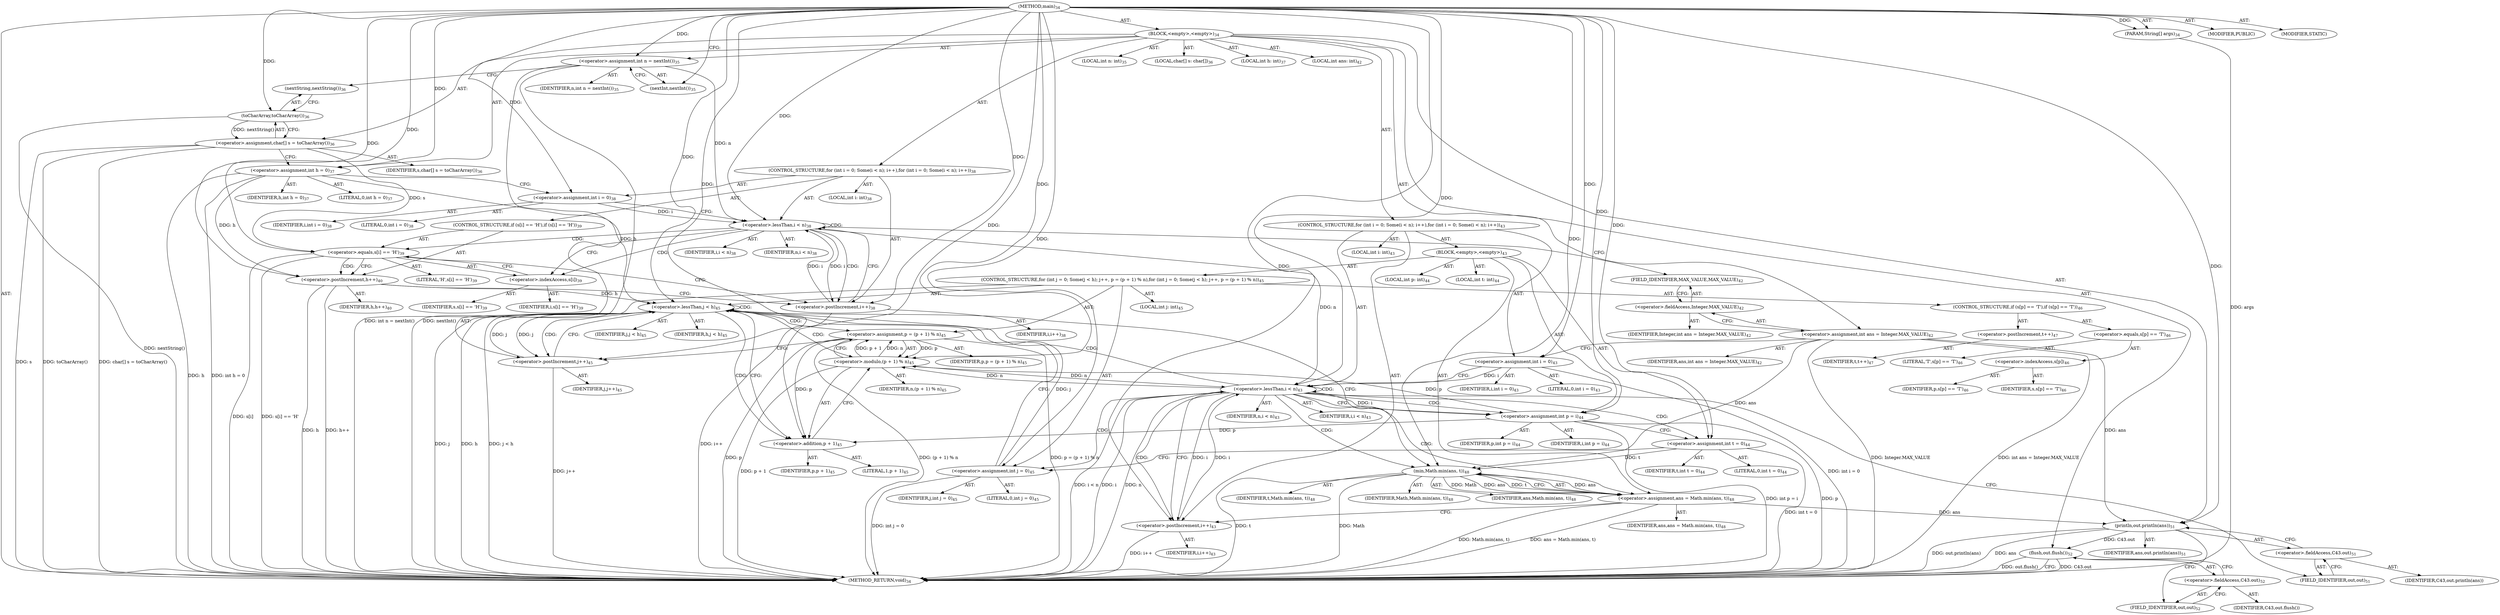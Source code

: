 digraph "main" {  
"53" [label = <(METHOD,main)<SUB>34</SUB>> ]
"54" [label = <(PARAM,String[] args)<SUB>34</SUB>> ]
"55" [label = <(BLOCK,&lt;empty&gt;,&lt;empty&gt;)<SUB>34</SUB>> ]
"56" [label = <(LOCAL,int n: int)<SUB>35</SUB>> ]
"57" [label = <(&lt;operator&gt;.assignment,int n = nextInt())<SUB>35</SUB>> ]
"58" [label = <(IDENTIFIER,n,int n = nextInt())<SUB>35</SUB>> ]
"59" [label = <(nextInt,nextInt())<SUB>35</SUB>> ]
"60" [label = <(LOCAL,char[] s: char[])<SUB>36</SUB>> ]
"61" [label = <(&lt;operator&gt;.assignment,char[] s = toCharArray())<SUB>36</SUB>> ]
"62" [label = <(IDENTIFIER,s,char[] s = toCharArray())<SUB>36</SUB>> ]
"63" [label = <(toCharArray,toCharArray())<SUB>36</SUB>> ]
"64" [label = <(nextString,nextString())<SUB>36</SUB>> ]
"65" [label = <(LOCAL,int h: int)<SUB>37</SUB>> ]
"66" [label = <(&lt;operator&gt;.assignment,int h = 0)<SUB>37</SUB>> ]
"67" [label = <(IDENTIFIER,h,int h = 0)<SUB>37</SUB>> ]
"68" [label = <(LITERAL,0,int h = 0)<SUB>37</SUB>> ]
"69" [label = <(CONTROL_STRUCTURE,for (int i = 0; Some(i &lt; n); i++),for (int i = 0; Some(i &lt; n); i++))<SUB>38</SUB>> ]
"70" [label = <(LOCAL,int i: int)<SUB>38</SUB>> ]
"71" [label = <(&lt;operator&gt;.assignment,int i = 0)<SUB>38</SUB>> ]
"72" [label = <(IDENTIFIER,i,int i = 0)<SUB>38</SUB>> ]
"73" [label = <(LITERAL,0,int i = 0)<SUB>38</SUB>> ]
"74" [label = <(&lt;operator&gt;.lessThan,i &lt; n)<SUB>38</SUB>> ]
"75" [label = <(IDENTIFIER,i,i &lt; n)<SUB>38</SUB>> ]
"76" [label = <(IDENTIFIER,n,i &lt; n)<SUB>38</SUB>> ]
"77" [label = <(&lt;operator&gt;.postIncrement,i++)<SUB>38</SUB>> ]
"78" [label = <(IDENTIFIER,i,i++)<SUB>38</SUB>> ]
"79" [label = <(CONTROL_STRUCTURE,if (s[i] == 'H'),if (s[i] == 'H'))<SUB>39</SUB>> ]
"80" [label = <(&lt;operator&gt;.equals,s[i] == 'H')<SUB>39</SUB>> ]
"81" [label = <(&lt;operator&gt;.indexAccess,s[i])<SUB>39</SUB>> ]
"82" [label = <(IDENTIFIER,s,s[i] == 'H')<SUB>39</SUB>> ]
"83" [label = <(IDENTIFIER,i,s[i] == 'H')<SUB>39</SUB>> ]
"84" [label = <(LITERAL,'H',s[i] == 'H')<SUB>39</SUB>> ]
"85" [label = <(&lt;operator&gt;.postIncrement,h++)<SUB>40</SUB>> ]
"86" [label = <(IDENTIFIER,h,h++)<SUB>40</SUB>> ]
"87" [label = <(LOCAL,int ans: int)<SUB>42</SUB>> ]
"88" [label = <(&lt;operator&gt;.assignment,int ans = Integer.MAX_VALUE)<SUB>42</SUB>> ]
"89" [label = <(IDENTIFIER,ans,int ans = Integer.MAX_VALUE)<SUB>42</SUB>> ]
"90" [label = <(&lt;operator&gt;.fieldAccess,Integer.MAX_VALUE)<SUB>42</SUB>> ]
"91" [label = <(IDENTIFIER,Integer,int ans = Integer.MAX_VALUE)<SUB>42</SUB>> ]
"92" [label = <(FIELD_IDENTIFIER,MAX_VALUE,MAX_VALUE)<SUB>42</SUB>> ]
"93" [label = <(CONTROL_STRUCTURE,for (int i = 0; Some(i &lt; n); i++),for (int i = 0; Some(i &lt; n); i++))<SUB>43</SUB>> ]
"94" [label = <(LOCAL,int i: int)<SUB>43</SUB>> ]
"95" [label = <(&lt;operator&gt;.assignment,int i = 0)<SUB>43</SUB>> ]
"96" [label = <(IDENTIFIER,i,int i = 0)<SUB>43</SUB>> ]
"97" [label = <(LITERAL,0,int i = 0)<SUB>43</SUB>> ]
"98" [label = <(&lt;operator&gt;.lessThan,i &lt; n)<SUB>43</SUB>> ]
"99" [label = <(IDENTIFIER,i,i &lt; n)<SUB>43</SUB>> ]
"100" [label = <(IDENTIFIER,n,i &lt; n)<SUB>43</SUB>> ]
"101" [label = <(&lt;operator&gt;.postIncrement,i++)<SUB>43</SUB>> ]
"102" [label = <(IDENTIFIER,i,i++)<SUB>43</SUB>> ]
"103" [label = <(BLOCK,&lt;empty&gt;,&lt;empty&gt;)<SUB>43</SUB>> ]
"104" [label = <(LOCAL,int p: int)<SUB>44</SUB>> ]
"105" [label = <(LOCAL,int t: int)<SUB>44</SUB>> ]
"106" [label = <(&lt;operator&gt;.assignment,int p = i)<SUB>44</SUB>> ]
"107" [label = <(IDENTIFIER,p,int p = i)<SUB>44</SUB>> ]
"108" [label = <(IDENTIFIER,i,int p = i)<SUB>44</SUB>> ]
"109" [label = <(&lt;operator&gt;.assignment,int t = 0)<SUB>44</SUB>> ]
"110" [label = <(IDENTIFIER,t,int t = 0)<SUB>44</SUB>> ]
"111" [label = <(LITERAL,0,int t = 0)<SUB>44</SUB>> ]
"112" [label = <(CONTROL_STRUCTURE,for (int j = 0; Some(j &lt; h); j++, p = (p + 1) % n),for (int j = 0; Some(j &lt; h); j++, p = (p + 1) % n))<SUB>45</SUB>> ]
"113" [label = <(LOCAL,int j: int)<SUB>45</SUB>> ]
"114" [label = <(&lt;operator&gt;.assignment,int j = 0)<SUB>45</SUB>> ]
"115" [label = <(IDENTIFIER,j,int j = 0)<SUB>45</SUB>> ]
"116" [label = <(LITERAL,0,int j = 0)<SUB>45</SUB>> ]
"117" [label = <(&lt;operator&gt;.lessThan,j &lt; h)<SUB>45</SUB>> ]
"118" [label = <(IDENTIFIER,j,j &lt; h)<SUB>45</SUB>> ]
"119" [label = <(IDENTIFIER,h,j &lt; h)<SUB>45</SUB>> ]
"120" [label = <(&lt;operator&gt;.postIncrement,j++)<SUB>45</SUB>> ]
"121" [label = <(IDENTIFIER,j,j++)<SUB>45</SUB>> ]
"122" [label = <(&lt;operator&gt;.assignment,p = (p + 1) % n)<SUB>45</SUB>> ]
"123" [label = <(IDENTIFIER,p,p = (p + 1) % n)<SUB>45</SUB>> ]
"124" [label = <(&lt;operator&gt;.modulo,(p + 1) % n)<SUB>45</SUB>> ]
"125" [label = <(&lt;operator&gt;.addition,p + 1)<SUB>45</SUB>> ]
"126" [label = <(IDENTIFIER,p,p + 1)<SUB>45</SUB>> ]
"127" [label = <(LITERAL,1,p + 1)<SUB>45</SUB>> ]
"128" [label = <(IDENTIFIER,n,(p + 1) % n)<SUB>45</SUB>> ]
"129" [label = <(CONTROL_STRUCTURE,if (s[p] == 'T'),if (s[p] == 'T'))<SUB>46</SUB>> ]
"130" [label = <(&lt;operator&gt;.equals,s[p] == 'T')<SUB>46</SUB>> ]
"131" [label = <(&lt;operator&gt;.indexAccess,s[p])<SUB>46</SUB>> ]
"132" [label = <(IDENTIFIER,s,s[p] == 'T')<SUB>46</SUB>> ]
"133" [label = <(IDENTIFIER,p,s[p] == 'T')<SUB>46</SUB>> ]
"134" [label = <(LITERAL,'T',s[p] == 'T')<SUB>46</SUB>> ]
"135" [label = <(&lt;operator&gt;.postIncrement,t++)<SUB>47</SUB>> ]
"136" [label = <(IDENTIFIER,t,t++)<SUB>47</SUB>> ]
"137" [label = <(&lt;operator&gt;.assignment,ans = Math.min(ans, t))<SUB>48</SUB>> ]
"138" [label = <(IDENTIFIER,ans,ans = Math.min(ans, t))<SUB>48</SUB>> ]
"139" [label = <(min,Math.min(ans, t))<SUB>48</SUB>> ]
"140" [label = <(IDENTIFIER,Math,Math.min(ans, t))<SUB>48</SUB>> ]
"141" [label = <(IDENTIFIER,ans,Math.min(ans, t))<SUB>48</SUB>> ]
"142" [label = <(IDENTIFIER,t,Math.min(ans, t))<SUB>48</SUB>> ]
"143" [label = <(println,out.println(ans))<SUB>51</SUB>> ]
"144" [label = <(&lt;operator&gt;.fieldAccess,C43.out)<SUB>51</SUB>> ]
"145" [label = <(IDENTIFIER,C43,out.println(ans))> ]
"146" [label = <(FIELD_IDENTIFIER,out,out)<SUB>51</SUB>> ]
"147" [label = <(IDENTIFIER,ans,out.println(ans))<SUB>51</SUB>> ]
"148" [label = <(flush,out.flush())<SUB>52</SUB>> ]
"149" [label = <(&lt;operator&gt;.fieldAccess,C43.out)<SUB>52</SUB>> ]
"150" [label = <(IDENTIFIER,C43,out.flush())> ]
"151" [label = <(FIELD_IDENTIFIER,out,out)<SUB>52</SUB>> ]
"152" [label = <(MODIFIER,PUBLIC)> ]
"153" [label = <(MODIFIER,STATIC)> ]
"154" [label = <(METHOD_RETURN,void)<SUB>34</SUB>> ]
  "53" -> "54"  [ label = "AST: "] 
  "53" -> "55"  [ label = "AST: "] 
  "53" -> "152"  [ label = "AST: "] 
  "53" -> "153"  [ label = "AST: "] 
  "53" -> "154"  [ label = "AST: "] 
  "55" -> "56"  [ label = "AST: "] 
  "55" -> "57"  [ label = "AST: "] 
  "55" -> "60"  [ label = "AST: "] 
  "55" -> "61"  [ label = "AST: "] 
  "55" -> "65"  [ label = "AST: "] 
  "55" -> "66"  [ label = "AST: "] 
  "55" -> "69"  [ label = "AST: "] 
  "55" -> "87"  [ label = "AST: "] 
  "55" -> "88"  [ label = "AST: "] 
  "55" -> "93"  [ label = "AST: "] 
  "55" -> "143"  [ label = "AST: "] 
  "55" -> "148"  [ label = "AST: "] 
  "57" -> "58"  [ label = "AST: "] 
  "57" -> "59"  [ label = "AST: "] 
  "61" -> "62"  [ label = "AST: "] 
  "61" -> "63"  [ label = "AST: "] 
  "63" -> "64"  [ label = "AST: "] 
  "66" -> "67"  [ label = "AST: "] 
  "66" -> "68"  [ label = "AST: "] 
  "69" -> "70"  [ label = "AST: "] 
  "69" -> "71"  [ label = "AST: "] 
  "69" -> "74"  [ label = "AST: "] 
  "69" -> "77"  [ label = "AST: "] 
  "69" -> "79"  [ label = "AST: "] 
  "71" -> "72"  [ label = "AST: "] 
  "71" -> "73"  [ label = "AST: "] 
  "74" -> "75"  [ label = "AST: "] 
  "74" -> "76"  [ label = "AST: "] 
  "77" -> "78"  [ label = "AST: "] 
  "79" -> "80"  [ label = "AST: "] 
  "79" -> "85"  [ label = "AST: "] 
  "80" -> "81"  [ label = "AST: "] 
  "80" -> "84"  [ label = "AST: "] 
  "81" -> "82"  [ label = "AST: "] 
  "81" -> "83"  [ label = "AST: "] 
  "85" -> "86"  [ label = "AST: "] 
  "88" -> "89"  [ label = "AST: "] 
  "88" -> "90"  [ label = "AST: "] 
  "90" -> "91"  [ label = "AST: "] 
  "90" -> "92"  [ label = "AST: "] 
  "93" -> "94"  [ label = "AST: "] 
  "93" -> "95"  [ label = "AST: "] 
  "93" -> "98"  [ label = "AST: "] 
  "93" -> "101"  [ label = "AST: "] 
  "93" -> "103"  [ label = "AST: "] 
  "95" -> "96"  [ label = "AST: "] 
  "95" -> "97"  [ label = "AST: "] 
  "98" -> "99"  [ label = "AST: "] 
  "98" -> "100"  [ label = "AST: "] 
  "101" -> "102"  [ label = "AST: "] 
  "103" -> "104"  [ label = "AST: "] 
  "103" -> "105"  [ label = "AST: "] 
  "103" -> "106"  [ label = "AST: "] 
  "103" -> "109"  [ label = "AST: "] 
  "103" -> "112"  [ label = "AST: "] 
  "103" -> "137"  [ label = "AST: "] 
  "106" -> "107"  [ label = "AST: "] 
  "106" -> "108"  [ label = "AST: "] 
  "109" -> "110"  [ label = "AST: "] 
  "109" -> "111"  [ label = "AST: "] 
  "112" -> "113"  [ label = "AST: "] 
  "112" -> "114"  [ label = "AST: "] 
  "112" -> "117"  [ label = "AST: "] 
  "112" -> "120"  [ label = "AST: "] 
  "112" -> "122"  [ label = "AST: "] 
  "112" -> "129"  [ label = "AST: "] 
  "114" -> "115"  [ label = "AST: "] 
  "114" -> "116"  [ label = "AST: "] 
  "117" -> "118"  [ label = "AST: "] 
  "117" -> "119"  [ label = "AST: "] 
  "120" -> "121"  [ label = "AST: "] 
  "122" -> "123"  [ label = "AST: "] 
  "122" -> "124"  [ label = "AST: "] 
  "124" -> "125"  [ label = "AST: "] 
  "124" -> "128"  [ label = "AST: "] 
  "125" -> "126"  [ label = "AST: "] 
  "125" -> "127"  [ label = "AST: "] 
  "129" -> "130"  [ label = "AST: "] 
  "129" -> "135"  [ label = "AST: "] 
  "130" -> "131"  [ label = "AST: "] 
  "130" -> "134"  [ label = "AST: "] 
  "131" -> "132"  [ label = "AST: "] 
  "131" -> "133"  [ label = "AST: "] 
  "135" -> "136"  [ label = "AST: "] 
  "137" -> "138"  [ label = "AST: "] 
  "137" -> "139"  [ label = "AST: "] 
  "139" -> "140"  [ label = "AST: "] 
  "139" -> "141"  [ label = "AST: "] 
  "139" -> "142"  [ label = "AST: "] 
  "143" -> "144"  [ label = "AST: "] 
  "143" -> "147"  [ label = "AST: "] 
  "144" -> "145"  [ label = "AST: "] 
  "144" -> "146"  [ label = "AST: "] 
  "148" -> "149"  [ label = "AST: "] 
  "149" -> "150"  [ label = "AST: "] 
  "149" -> "151"  [ label = "AST: "] 
  "57" -> "64"  [ label = "CFG: "] 
  "61" -> "66"  [ label = "CFG: "] 
  "66" -> "71"  [ label = "CFG: "] 
  "88" -> "95"  [ label = "CFG: "] 
  "143" -> "151"  [ label = "CFG: "] 
  "148" -> "154"  [ label = "CFG: "] 
  "59" -> "57"  [ label = "CFG: "] 
  "63" -> "61"  [ label = "CFG: "] 
  "71" -> "74"  [ label = "CFG: "] 
  "74" -> "81"  [ label = "CFG: "] 
  "74" -> "92"  [ label = "CFG: "] 
  "77" -> "74"  [ label = "CFG: "] 
  "90" -> "88"  [ label = "CFG: "] 
  "95" -> "98"  [ label = "CFG: "] 
  "98" -> "106"  [ label = "CFG: "] 
  "98" -> "146"  [ label = "CFG: "] 
  "101" -> "98"  [ label = "CFG: "] 
  "144" -> "143"  [ label = "CFG: "] 
  "149" -> "148"  [ label = "CFG: "] 
  "64" -> "63"  [ label = "CFG: "] 
  "80" -> "85"  [ label = "CFG: "] 
  "80" -> "77"  [ label = "CFG: "] 
  "85" -> "77"  [ label = "CFG: "] 
  "92" -> "90"  [ label = "CFG: "] 
  "106" -> "109"  [ label = "CFG: "] 
  "109" -> "114"  [ label = "CFG: "] 
  "137" -> "101"  [ label = "CFG: "] 
  "146" -> "144"  [ label = "CFG: "] 
  "151" -> "149"  [ label = "CFG: "] 
  "81" -> "80"  [ label = "CFG: "] 
  "114" -> "117"  [ label = "CFG: "] 
  "117" -> "125"  [ label = "CFG: "] 
  "117" -> "139"  [ label = "CFG: "] 
  "120" -> "117"  [ label = "CFG: "] 
  "122" -> "120"  [ label = "CFG: "] 
  "139" -> "137"  [ label = "CFG: "] 
  "124" -> "122"  [ label = "CFG: "] 
  "125" -> "124"  [ label = "CFG: "] 
  "53" -> "59"  [ label = "CFG: "] 
  "54" -> "154"  [ label = "DDG: args"] 
  "57" -> "154"  [ label = "DDG: nextInt()"] 
  "57" -> "154"  [ label = "DDG: int n = nextInt()"] 
  "61" -> "154"  [ label = "DDG: s"] 
  "63" -> "154"  [ label = "DDG: nextString()"] 
  "61" -> "154"  [ label = "DDG: toCharArray()"] 
  "61" -> "154"  [ label = "DDG: char[] s = toCharArray()"] 
  "66" -> "154"  [ label = "DDG: h"] 
  "66" -> "154"  [ label = "DDG: int h = 0"] 
  "88" -> "154"  [ label = "DDG: Integer.MAX_VALUE"] 
  "88" -> "154"  [ label = "DDG: int ans = Integer.MAX_VALUE"] 
  "95" -> "154"  [ label = "DDG: int i = 0"] 
  "98" -> "154"  [ label = "DDG: i"] 
  "98" -> "154"  [ label = "DDG: n"] 
  "98" -> "154"  [ label = "DDG: i &lt; n"] 
  "143" -> "154"  [ label = "DDG: ans"] 
  "143" -> "154"  [ label = "DDG: out.println(ans)"] 
  "148" -> "154"  [ label = "DDG: C43.out"] 
  "148" -> "154"  [ label = "DDG: out.flush()"] 
  "106" -> "154"  [ label = "DDG: p"] 
  "106" -> "154"  [ label = "DDG: int p = i"] 
  "109" -> "154"  [ label = "DDG: int t = 0"] 
  "114" -> "154"  [ label = "DDG: int j = 0"] 
  "117" -> "154"  [ label = "DDG: j"] 
  "117" -> "154"  [ label = "DDG: h"] 
  "117" -> "154"  [ label = "DDG: j &lt; h"] 
  "139" -> "154"  [ label = "DDG: t"] 
  "137" -> "154"  [ label = "DDG: Math.min(ans, t)"] 
  "137" -> "154"  [ label = "DDG: ans = Math.min(ans, t)"] 
  "101" -> "154"  [ label = "DDG: i++"] 
  "122" -> "154"  [ label = "DDG: p"] 
  "124" -> "154"  [ label = "DDG: p + 1"] 
  "122" -> "154"  [ label = "DDG: (p + 1) % n"] 
  "122" -> "154"  [ label = "DDG: p = (p + 1) % n"] 
  "120" -> "154"  [ label = "DDG: j++"] 
  "80" -> "154"  [ label = "DDG: s[i]"] 
  "80" -> "154"  [ label = "DDG: s[i] == 'H'"] 
  "85" -> "154"  [ label = "DDG: h"] 
  "85" -> "154"  [ label = "DDG: h++"] 
  "77" -> "154"  [ label = "DDG: i++"] 
  "139" -> "154"  [ label = "DDG: Math"] 
  "53" -> "54"  [ label = "DDG: "] 
  "53" -> "57"  [ label = "DDG: "] 
  "63" -> "61"  [ label = "DDG: nextString()"] 
  "53" -> "66"  [ label = "DDG: "] 
  "53" -> "71"  [ label = "DDG: "] 
  "53" -> "95"  [ label = "DDG: "] 
  "88" -> "143"  [ label = "DDG: ans"] 
  "137" -> "143"  [ label = "DDG: ans"] 
  "53" -> "143"  [ label = "DDG: "] 
  "143" -> "148"  [ label = "DDG: C43.out"] 
  "53" -> "63"  [ label = "DDG: "] 
  "71" -> "74"  [ label = "DDG: i"] 
  "77" -> "74"  [ label = "DDG: i"] 
  "53" -> "74"  [ label = "DDG: "] 
  "57" -> "74"  [ label = "DDG: n"] 
  "74" -> "77"  [ label = "DDG: i"] 
  "53" -> "77"  [ label = "DDG: "] 
  "95" -> "98"  [ label = "DDG: i"] 
  "101" -> "98"  [ label = "DDG: i"] 
  "53" -> "98"  [ label = "DDG: "] 
  "74" -> "98"  [ label = "DDG: n"] 
  "124" -> "98"  [ label = "DDG: n"] 
  "53" -> "101"  [ label = "DDG: "] 
  "98" -> "101"  [ label = "DDG: i"] 
  "98" -> "106"  [ label = "DDG: i"] 
  "53" -> "106"  [ label = "DDG: "] 
  "53" -> "109"  [ label = "DDG: "] 
  "139" -> "137"  [ label = "DDG: Math"] 
  "139" -> "137"  [ label = "DDG: ans"] 
  "139" -> "137"  [ label = "DDG: t"] 
  "61" -> "80"  [ label = "DDG: s"] 
  "53" -> "80"  [ label = "DDG: "] 
  "66" -> "85"  [ label = "DDG: h"] 
  "53" -> "85"  [ label = "DDG: "] 
  "53" -> "114"  [ label = "DDG: "] 
  "124" -> "122"  [ label = "DDG: p + 1"] 
  "124" -> "122"  [ label = "DDG: n"] 
  "114" -> "117"  [ label = "DDG: j"] 
  "120" -> "117"  [ label = "DDG: j"] 
  "53" -> "117"  [ label = "DDG: "] 
  "66" -> "117"  [ label = "DDG: h"] 
  "85" -> "117"  [ label = "DDG: h"] 
  "117" -> "120"  [ label = "DDG: j"] 
  "53" -> "120"  [ label = "DDG: "] 
  "53" -> "139"  [ label = "DDG: "] 
  "88" -> "139"  [ label = "DDG: ans"] 
  "137" -> "139"  [ label = "DDG: ans"] 
  "109" -> "139"  [ label = "DDG: t"] 
  "106" -> "124"  [ label = "DDG: p"] 
  "122" -> "124"  [ label = "DDG: p"] 
  "53" -> "124"  [ label = "DDG: "] 
  "98" -> "124"  [ label = "DDG: n"] 
  "106" -> "125"  [ label = "DDG: p"] 
  "122" -> "125"  [ label = "DDG: p"] 
  "53" -> "125"  [ label = "DDG: "] 
  "74" -> "80"  [ label = "CDG: "] 
  "74" -> "77"  [ label = "CDG: "] 
  "74" -> "81"  [ label = "CDG: "] 
  "74" -> "74"  [ label = "CDG: "] 
  "98" -> "98"  [ label = "CDG: "] 
  "98" -> "114"  [ label = "CDG: "] 
  "98" -> "117"  [ label = "CDG: "] 
  "98" -> "106"  [ label = "CDG: "] 
  "98" -> "139"  [ label = "CDG: "] 
  "98" -> "101"  [ label = "CDG: "] 
  "98" -> "109"  [ label = "CDG: "] 
  "98" -> "137"  [ label = "CDG: "] 
  "80" -> "85"  [ label = "CDG: "] 
  "117" -> "120"  [ label = "CDG: "] 
  "117" -> "122"  [ label = "CDG: "] 
  "117" -> "117"  [ label = "CDG: "] 
  "117" -> "124"  [ label = "CDG: "] 
  "117" -> "125"  [ label = "CDG: "] 
}
